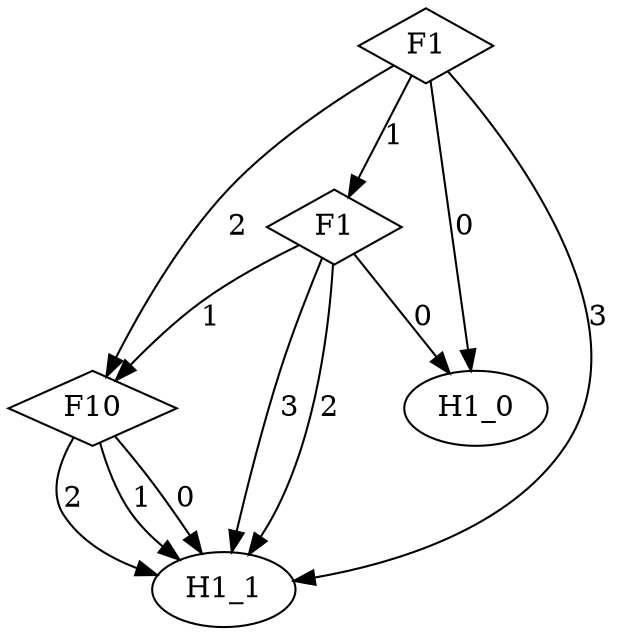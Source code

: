 digraph {
node [label=H1_1,style=""] H1_1
node [label=H1_1,style=""] H1_1
node [label=H1_1,style=""] H1_1
node [label=H1_1,style=""] H1_1
node [label=H1_1,style=""] H1_1
node [label=H1_0,style=""] H1_0
node [label=H1_1,style=""] H1_1
node [label=H1_0,style=""] H1_0
node [label=F10,shape="diamond",style=""] 2
node [label=F1,shape="diamond",style=""] 1
node [label=F1,shape="diamond",style=""] 0

2 -> H1_1 [label="2"]
2 -> H1_1 [label="1"]
2 -> H1_1 [label="0"]
1 -> H1_1 [label="3"]
1 -> H1_1 [label="2"]
1 -> 2 [label="1"]
1 -> H1_0 [label="0"]
0 -> H1_1 [label="3"]
0 -> 2 [label="2"]
0 -> 1 [label="1"]
0 -> H1_0 [label="0"]
}